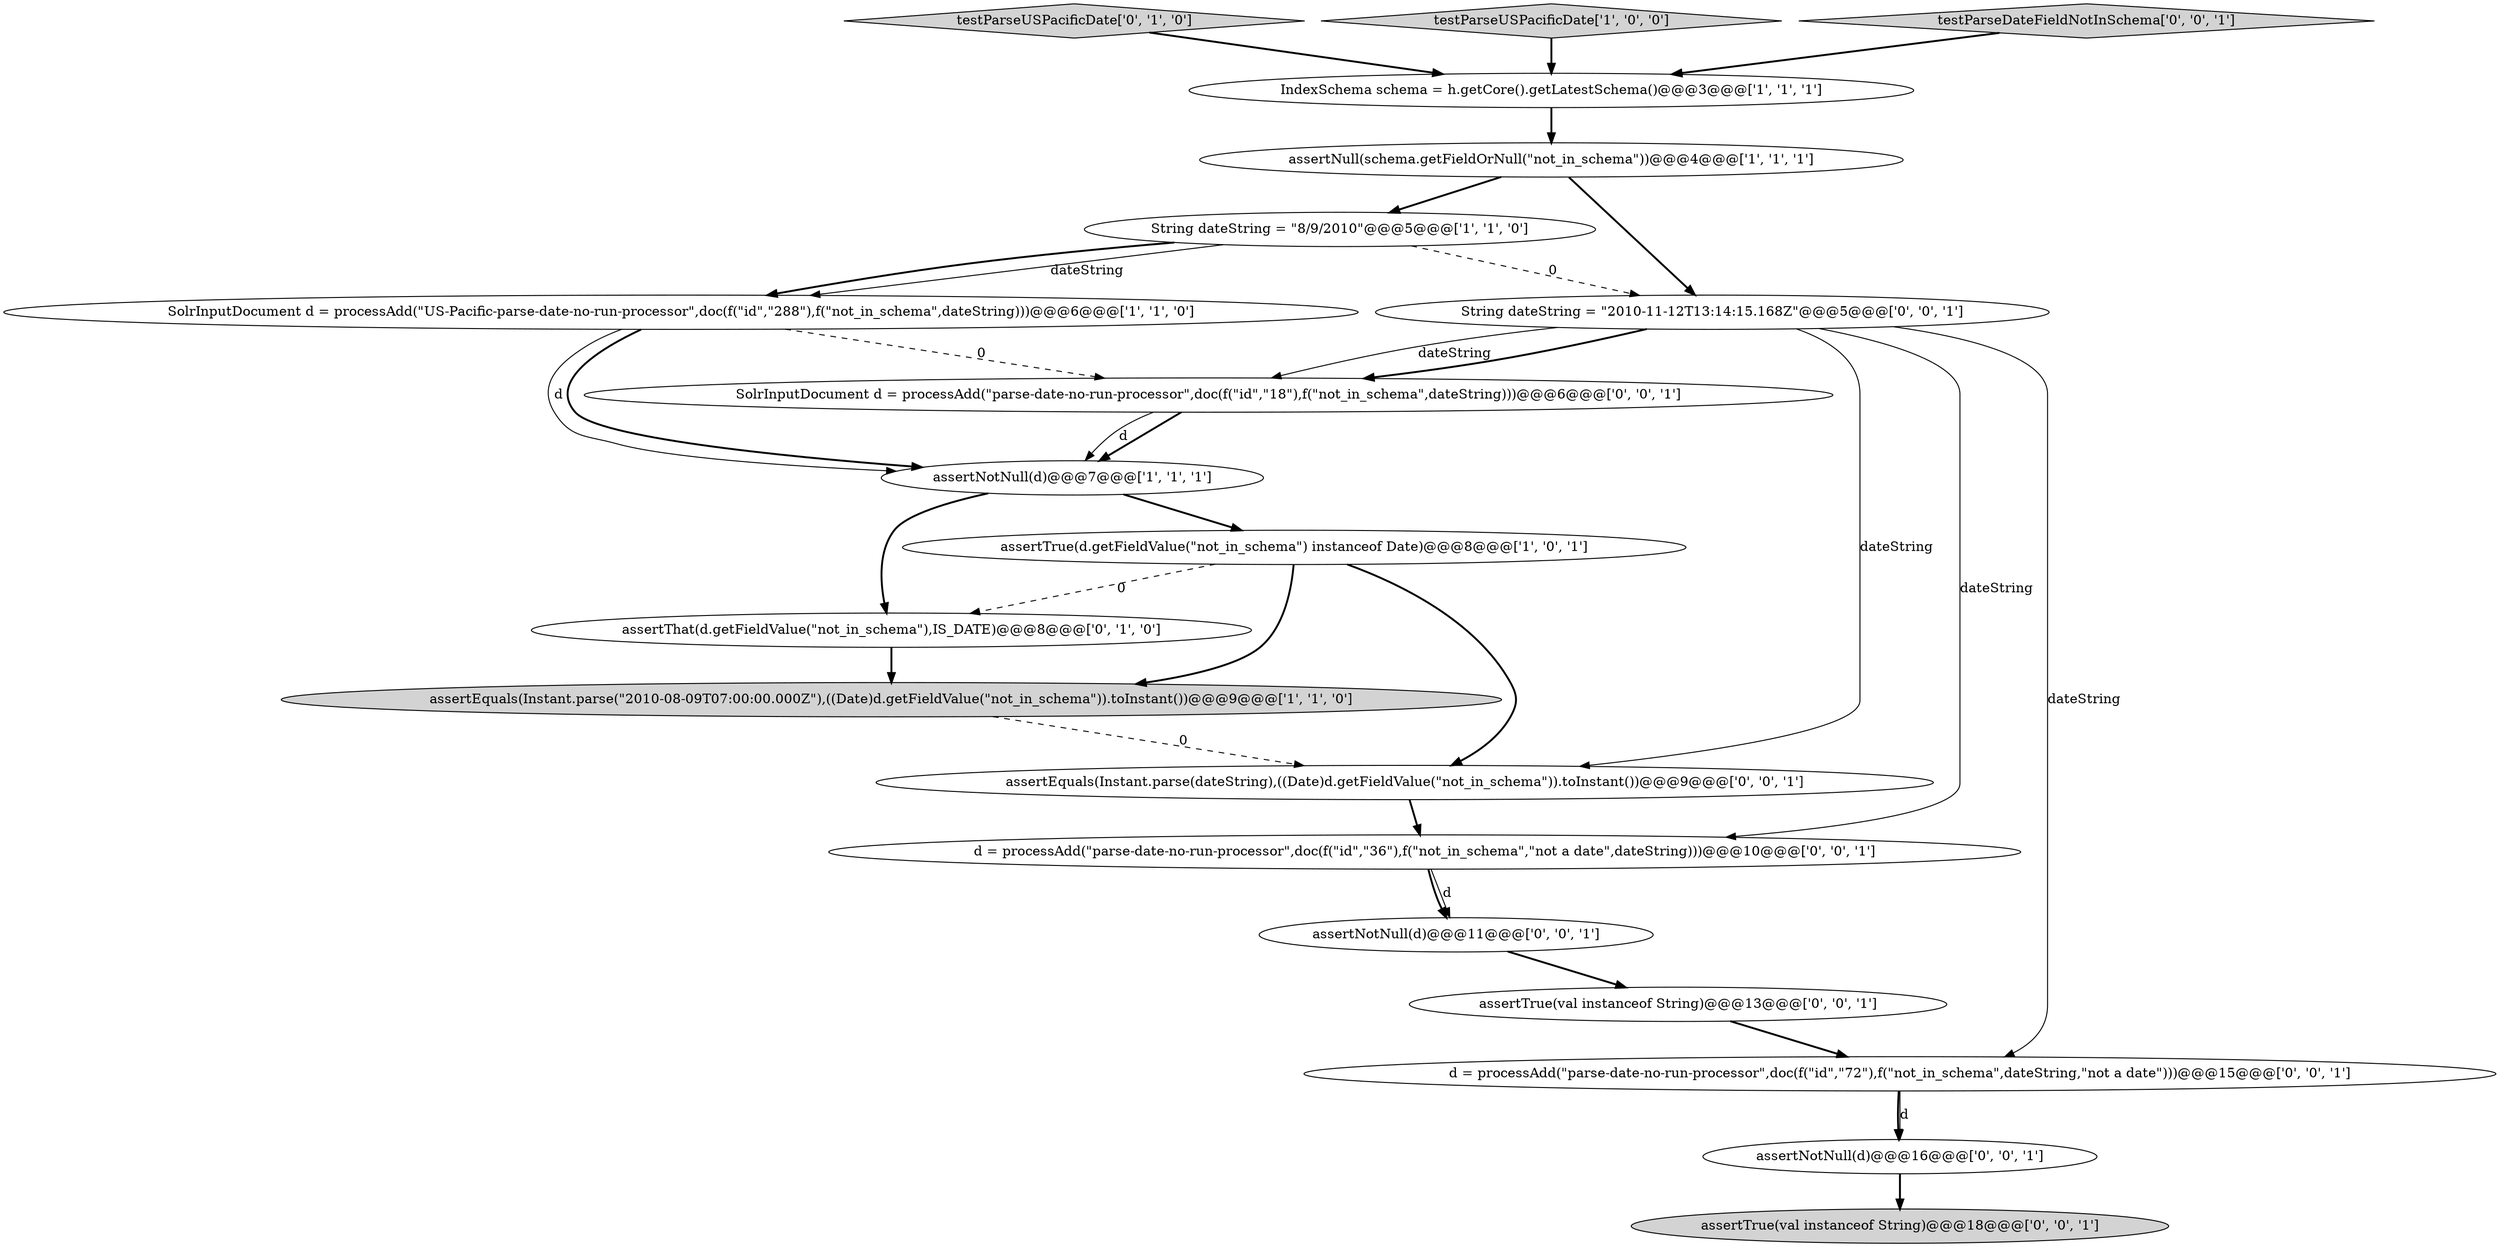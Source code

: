 digraph {
7 [style = filled, label = "String dateString = \"8/9/2010\"@@@5@@@['1', '1', '0']", fillcolor = white, shape = ellipse image = "AAA0AAABBB1BBB"];
8 [style = filled, label = "testParseUSPacificDate['0', '1', '0']", fillcolor = lightgray, shape = diamond image = "AAA0AAABBB2BBB"];
15 [style = filled, label = "assertEquals(Instant.parse(dateString),((Date)d.getFieldValue(\"not_in_schema\")).toInstant())@@@9@@@['0', '0', '1']", fillcolor = white, shape = ellipse image = "AAA0AAABBB3BBB"];
12 [style = filled, label = "assertTrue(val instanceof String)@@@13@@@['0', '0', '1']", fillcolor = white, shape = ellipse image = "AAA0AAABBB3BBB"];
5 [style = filled, label = "testParseUSPacificDate['1', '0', '0']", fillcolor = lightgray, shape = diamond image = "AAA0AAABBB1BBB"];
0 [style = filled, label = "IndexSchema schema = h.getCore().getLatestSchema()@@@3@@@['1', '1', '1']", fillcolor = white, shape = ellipse image = "AAA0AAABBB1BBB"];
13 [style = filled, label = "assertNotNull(d)@@@11@@@['0', '0', '1']", fillcolor = white, shape = ellipse image = "AAA0AAABBB3BBB"];
18 [style = filled, label = "SolrInputDocument d = processAdd(\"parse-date-no-run-processor\",doc(f(\"id\",\"18\"),f(\"not_in_schema\",dateString)))@@@6@@@['0', '0', '1']", fillcolor = white, shape = ellipse image = "AAA0AAABBB3BBB"];
9 [style = filled, label = "assertThat(d.getFieldValue(\"not_in_schema\"),IS_DATE)@@@8@@@['0', '1', '0']", fillcolor = white, shape = ellipse image = "AAA1AAABBB2BBB"];
14 [style = filled, label = "d = processAdd(\"parse-date-no-run-processor\",doc(f(\"id\",\"36\"),f(\"not_in_schema\",\"not a date\",dateString)))@@@10@@@['0', '0', '1']", fillcolor = white, shape = ellipse image = "AAA0AAABBB3BBB"];
11 [style = filled, label = "testParseDateFieldNotInSchema['0', '0', '1']", fillcolor = lightgray, shape = diamond image = "AAA0AAABBB3BBB"];
19 [style = filled, label = "assertNotNull(d)@@@16@@@['0', '0', '1']", fillcolor = white, shape = ellipse image = "AAA0AAABBB3BBB"];
16 [style = filled, label = "d = processAdd(\"parse-date-no-run-processor\",doc(f(\"id\",\"72\"),f(\"not_in_schema\",dateString,\"not a date\")))@@@15@@@['0', '0', '1']", fillcolor = white, shape = ellipse image = "AAA0AAABBB3BBB"];
3 [style = filled, label = "assertNotNull(d)@@@7@@@['1', '1', '1']", fillcolor = white, shape = ellipse image = "AAA0AAABBB1BBB"];
2 [style = filled, label = "assertNull(schema.getFieldOrNull(\"not_in_schema\"))@@@4@@@['1', '1', '1']", fillcolor = white, shape = ellipse image = "AAA0AAABBB1BBB"];
17 [style = filled, label = "String dateString = \"2010-11-12T13:14:15.168Z\"@@@5@@@['0', '0', '1']", fillcolor = white, shape = ellipse image = "AAA0AAABBB3BBB"];
4 [style = filled, label = "assertTrue(d.getFieldValue(\"not_in_schema\") instanceof Date)@@@8@@@['1', '0', '1']", fillcolor = white, shape = ellipse image = "AAA0AAABBB1BBB"];
6 [style = filled, label = "assertEquals(Instant.parse(\"2010-08-09T07:00:00.000Z\"),((Date)d.getFieldValue(\"not_in_schema\")).toInstant())@@@9@@@['1', '1', '0']", fillcolor = lightgray, shape = ellipse image = "AAA0AAABBB1BBB"];
1 [style = filled, label = "SolrInputDocument d = processAdd(\"US-Pacific-parse-date-no-run-processor\",doc(f(\"id\",\"288\"),f(\"not_in_schema\",dateString)))@@@6@@@['1', '1', '0']", fillcolor = white, shape = ellipse image = "AAA0AAABBB1BBB"];
10 [style = filled, label = "assertTrue(val instanceof String)@@@18@@@['0', '0', '1']", fillcolor = lightgray, shape = ellipse image = "AAA0AAABBB3BBB"];
18->3 [style = bold, label=""];
18->3 [style = solid, label="d"];
4->6 [style = bold, label=""];
17->14 [style = solid, label="dateString"];
1->18 [style = dashed, label="0"];
19->10 [style = bold, label=""];
8->0 [style = bold, label=""];
2->7 [style = bold, label=""];
4->9 [style = dashed, label="0"];
11->0 [style = bold, label=""];
16->19 [style = bold, label=""];
14->13 [style = bold, label=""];
2->17 [style = bold, label=""];
12->16 [style = bold, label=""];
9->6 [style = bold, label=""];
7->17 [style = dashed, label="0"];
13->12 [style = bold, label=""];
5->0 [style = bold, label=""];
1->3 [style = bold, label=""];
1->3 [style = solid, label="d"];
7->1 [style = solid, label="dateString"];
15->14 [style = bold, label=""];
17->16 [style = solid, label="dateString"];
3->9 [style = bold, label=""];
17->15 [style = solid, label="dateString"];
6->15 [style = dashed, label="0"];
7->1 [style = bold, label=""];
0->2 [style = bold, label=""];
16->19 [style = solid, label="d"];
4->15 [style = bold, label=""];
17->18 [style = solid, label="dateString"];
3->4 [style = bold, label=""];
14->13 [style = solid, label="d"];
17->18 [style = bold, label=""];
}
